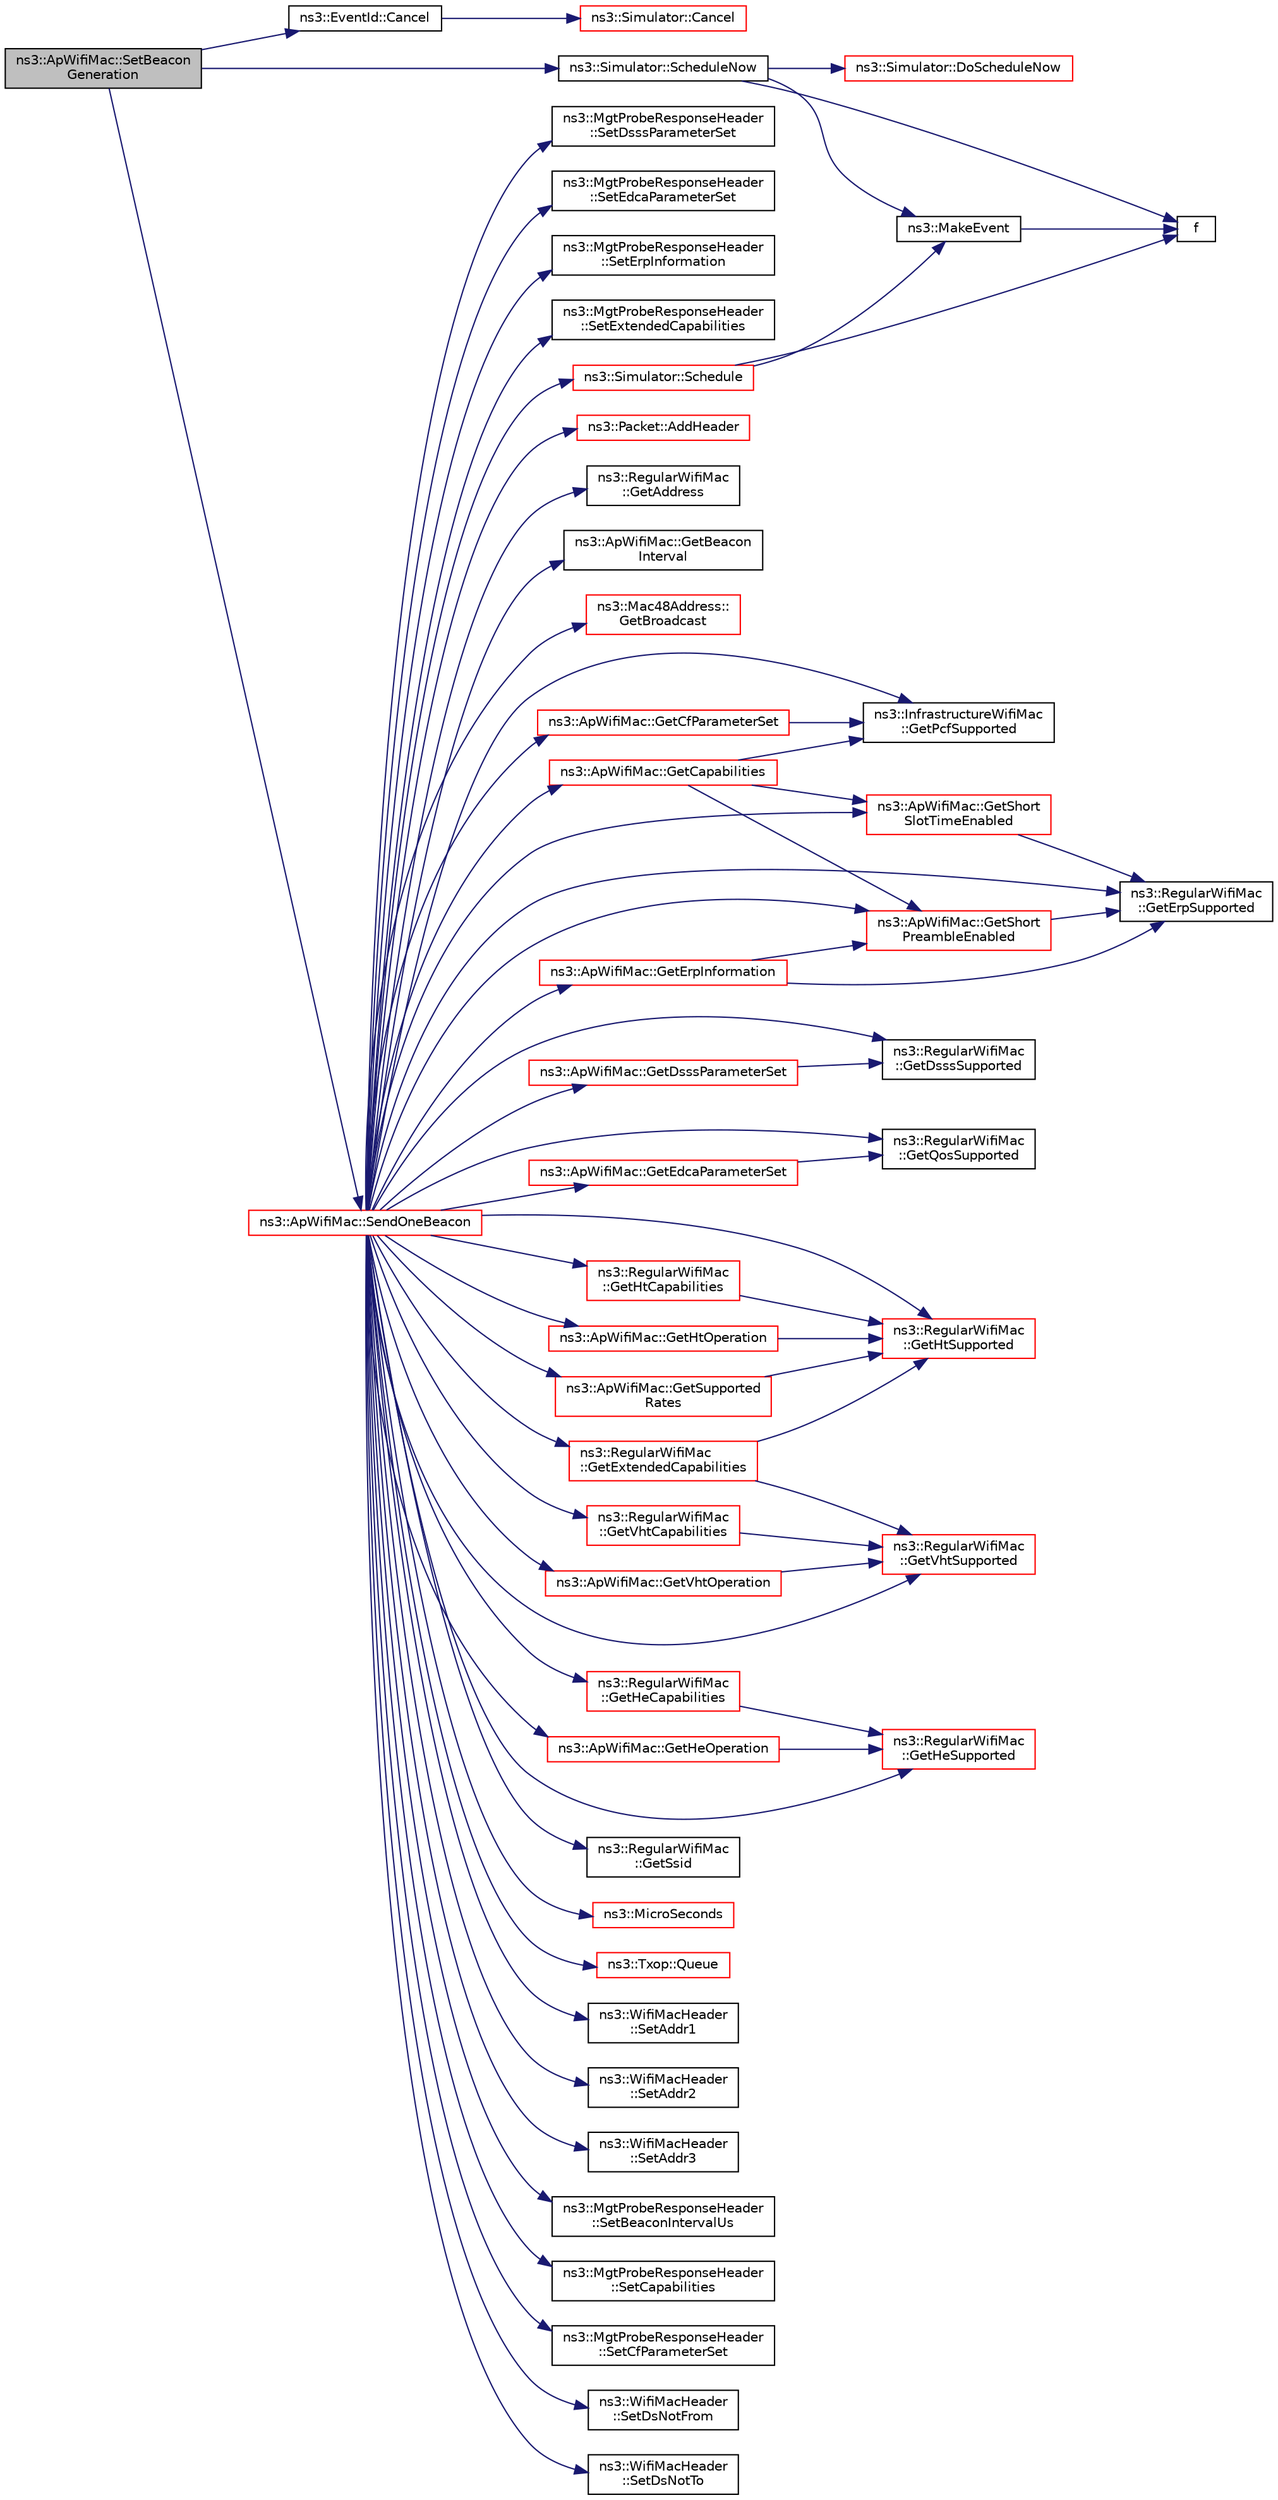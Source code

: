 digraph "ns3::ApWifiMac::SetBeaconGeneration"
{
 // LATEX_PDF_SIZE
  edge [fontname="Helvetica",fontsize="10",labelfontname="Helvetica",labelfontsize="10"];
  node [fontname="Helvetica",fontsize="10",shape=record];
  rankdir="LR";
  Node1 [label="ns3::ApWifiMac::SetBeacon\lGeneration",height=0.2,width=0.4,color="black", fillcolor="grey75", style="filled", fontcolor="black",tooltip="Enable or disable beacon generation of the AP."];
  Node1 -> Node2 [color="midnightblue",fontsize="10",style="solid",fontname="Helvetica"];
  Node2 [label="ns3::EventId::Cancel",height=0.2,width=0.4,color="black", fillcolor="white", style="filled",URL="$classns3_1_1_event_id.html#a993ae94e48e014e1afd47edb16db7a11",tooltip="This method is syntactic sugar for the ns3::Simulator::Cancel method."];
  Node2 -> Node3 [color="midnightblue",fontsize="10",style="solid",fontname="Helvetica"];
  Node3 [label="ns3::Simulator::Cancel",height=0.2,width=0.4,color="red", fillcolor="white", style="filled",URL="$classns3_1_1_simulator.html#a1b903a62d6117ef28f7ba3c6500689bf",tooltip="Set the cancel bit on this event: the event's associated function will not be invoked when it expires..."];
  Node1 -> Node56 [color="midnightblue",fontsize="10",style="solid",fontname="Helvetica"];
  Node56 [label="ns3::Simulator::ScheduleNow",height=0.2,width=0.4,color="black", fillcolor="white", style="filled",URL="$classns3_1_1_simulator.html#ab8a8b58feaa12f531175df5fd355c362",tooltip="Schedule an event to expire Now."];
  Node56 -> Node57 [color="midnightblue",fontsize="10",style="solid",fontname="Helvetica"];
  Node57 [label="ns3::Simulator::DoScheduleNow",height=0.2,width=0.4,color="red", fillcolor="white", style="filled",URL="$classns3_1_1_simulator.html#a9377ee62d67f7923318c4313a3b285f8",tooltip="Implementation of the various ScheduleNow methods."];
  Node56 -> Node66 [color="midnightblue",fontsize="10",style="solid",fontname="Helvetica"];
  Node66 [label="f",height=0.2,width=0.4,color="black", fillcolor="white", style="filled",URL="$80211b_8c.html#ae7ffc1a8f84fa47a0812b2f2b9627132",tooltip=" "];
  Node56 -> Node67 [color="midnightblue",fontsize="10",style="solid",fontname="Helvetica"];
  Node67 [label="ns3::MakeEvent",height=0.2,width=0.4,color="black", fillcolor="white", style="filled",URL="$group__makeeventfnptr.html#ga289a28a2497c18a9bd299e5e2014094b",tooltip="Make an EventImpl from a function pointer taking varying numbers of arguments."];
  Node67 -> Node66 [color="midnightblue",fontsize="10",style="solid",fontname="Helvetica"];
  Node1 -> Node68 [color="midnightblue",fontsize="10",style="solid",fontname="Helvetica"];
  Node68 [label="ns3::ApWifiMac::SendOneBeacon",height=0.2,width=0.4,color="red", fillcolor="white", style="filled",URL="$classns3_1_1_ap_wifi_mac.html#a6c8cbc0fc95f3eaf4840d4ffcf78fac5",tooltip="Forward a beacon packet to the beacon special DCF."];
  Node68 -> Node69 [color="midnightblue",fontsize="10",style="solid",fontname="Helvetica"];
  Node69 [label="ns3::Packet::AddHeader",height=0.2,width=0.4,color="red", fillcolor="white", style="filled",URL="$classns3_1_1_packet.html#a465108c595a0bc592095cbcab1832ed8",tooltip="Add header to this packet."];
  Node68 -> Node108 [color="midnightblue",fontsize="10",style="solid",fontname="Helvetica"];
  Node108 [label="ns3::RegularWifiMac\l::GetAddress",height=0.2,width=0.4,color="black", fillcolor="white", style="filled",URL="$classns3_1_1_regular_wifi_mac.html#aec7ede7cc93b6ec04d447b1649ab27e8",tooltip=" "];
  Node68 -> Node109 [color="midnightblue",fontsize="10",style="solid",fontname="Helvetica"];
  Node109 [label="ns3::ApWifiMac::GetBeacon\lInterval",height=0.2,width=0.4,color="black", fillcolor="white", style="filled",URL="$classns3_1_1_ap_wifi_mac.html#af63680554ffb0731ce0ace3538326343",tooltip=" "];
  Node68 -> Node110 [color="midnightblue",fontsize="10",style="solid",fontname="Helvetica"];
  Node110 [label="ns3::Mac48Address::\lGetBroadcast",height=0.2,width=0.4,color="red", fillcolor="white", style="filled",URL="$classns3_1_1_mac48_address.html#a55156e302c6bf950c0b558365adbde84",tooltip=" "];
  Node68 -> Node112 [color="midnightblue",fontsize="10",style="solid",fontname="Helvetica"];
  Node112 [label="ns3::ApWifiMac::GetCapabilities",height=0.2,width=0.4,color="red", fillcolor="white", style="filled",URL="$classns3_1_1_ap_wifi_mac.html#a64a900257eccb78f21c3166e94a0c83b",tooltip="Return the Capability information of the current AP."];
  Node112 -> Node113 [color="midnightblue",fontsize="10",style="solid",fontname="Helvetica"];
  Node113 [label="ns3::InfrastructureWifiMac\l::GetPcfSupported",height=0.2,width=0.4,color="black", fillcolor="white", style="filled",URL="$classns3_1_1_infrastructure_wifi_mac.html#a47ccbba3931e183c3b7cfe7777abb366",tooltip="Return whether the device supports PCF."];
  Node112 -> Node114 [color="midnightblue",fontsize="10",style="solid",fontname="Helvetica"];
  Node114 [label="ns3::ApWifiMac::GetShort\lPreambleEnabled",height=0.2,width=0.4,color="red", fillcolor="white", style="filled",URL="$classns3_1_1_ap_wifi_mac.html#aca9e80b07b0ef708aa9e06c3272b6efa",tooltip="Determine whether short preamble should be enabled or not in the BSS."];
  Node114 -> Node115 [color="midnightblue",fontsize="10",style="solid",fontname="Helvetica"];
  Node115 [label="ns3::RegularWifiMac\l::GetErpSupported",height=0.2,width=0.4,color="black", fillcolor="white", style="filled",URL="$classns3_1_1_regular_wifi_mac.html#a6ae4d610b553f1a4715e429efc334375",tooltip="Return whether the device supports ERP."];
  Node112 -> Node126 [color="midnightblue",fontsize="10",style="solid",fontname="Helvetica"];
  Node126 [label="ns3::ApWifiMac::GetShort\lSlotTimeEnabled",height=0.2,width=0.4,color="red", fillcolor="white", style="filled",URL="$classns3_1_1_ap_wifi_mac.html#a74c72957ce64d4c1e34bd82e0cf51977",tooltip="Determine whether short slot time should be enabled or not in the BSS."];
  Node126 -> Node115 [color="midnightblue",fontsize="10",style="solid",fontname="Helvetica"];
  Node68 -> Node135 [color="midnightblue",fontsize="10",style="solid",fontname="Helvetica"];
  Node135 [label="ns3::ApWifiMac::GetCfParameterSet",height=0.2,width=0.4,color="red", fillcolor="white", style="filled",URL="$classns3_1_1_ap_wifi_mac.html#a74642e3c2eac1d38c4fab0536a1d48ca",tooltip="Return the CF parameter set of the current AP."];
  Node135 -> Node113 [color="midnightblue",fontsize="10",style="solid",fontname="Helvetica"];
  Node68 -> Node142 [color="midnightblue",fontsize="10",style="solid",fontname="Helvetica"];
  Node142 [label="ns3::ApWifiMac::GetDsssParameterSet",height=0.2,width=0.4,color="red", fillcolor="white", style="filled",URL="$classns3_1_1_ap_wifi_mac.html#a61b766fbfeadb0a93633a3e36389e0e2",tooltip="Return the DSSS Parameter Set that we support."];
  Node142 -> Node144 [color="midnightblue",fontsize="10",style="solid",fontname="Helvetica"];
  Node144 [label="ns3::RegularWifiMac\l::GetDsssSupported",height=0.2,width=0.4,color="black", fillcolor="white", style="filled",URL="$classns3_1_1_regular_wifi_mac.html#ab5d9ee663c3e87a5cef2ef9d5c469a02",tooltip="Return whether the device supports DSSS."];
  Node68 -> Node144 [color="midnightblue",fontsize="10",style="solid",fontname="Helvetica"];
  Node68 -> Node147 [color="midnightblue",fontsize="10",style="solid",fontname="Helvetica"];
  Node147 [label="ns3::ApWifiMac::GetEdcaParameterSet",height=0.2,width=0.4,color="red", fillcolor="white", style="filled",URL="$classns3_1_1_ap_wifi_mac.html#a8fdab70d8075899ae259189089cca8a7",tooltip="Return the EDCA Parameter Set of the current AP."];
  Node147 -> Node161 [color="midnightblue",fontsize="10",style="solid",fontname="Helvetica"];
  Node161 [label="ns3::RegularWifiMac\l::GetQosSupported",height=0.2,width=0.4,color="black", fillcolor="white", style="filled",URL="$classns3_1_1_regular_wifi_mac.html#a23b58c52d462e580bd814db6d8af3fd0",tooltip="Return whether the device supports QoS."];
  Node68 -> Node185 [color="midnightblue",fontsize="10",style="solid",fontname="Helvetica"];
  Node185 [label="ns3::ApWifiMac::GetErpInformation",height=0.2,width=0.4,color="red", fillcolor="white", style="filled",URL="$classns3_1_1_ap_wifi_mac.html#a47a20776593ad424dcaa1949cefc687c",tooltip="Return the ERP information of the current AP."];
  Node185 -> Node115 [color="midnightblue",fontsize="10",style="solid",fontname="Helvetica"];
  Node185 -> Node114 [color="midnightblue",fontsize="10",style="solid",fontname="Helvetica"];
  Node68 -> Node115 [color="midnightblue",fontsize="10",style="solid",fontname="Helvetica"];
  Node68 -> Node192 [color="midnightblue",fontsize="10",style="solid",fontname="Helvetica"];
  Node192 [label="ns3::RegularWifiMac\l::GetExtendedCapabilities",height=0.2,width=0.4,color="red", fillcolor="white", style="filled",URL="$classns3_1_1_regular_wifi_mac.html#a243c2648b9d9b54cf6b056f1d4124171",tooltip="Return the extended capabilities of the device."];
  Node192 -> Node193 [color="midnightblue",fontsize="10",style="solid",fontname="Helvetica"];
  Node193 [label="ns3::RegularWifiMac\l::GetHtSupported",height=0.2,width=0.4,color="red", fillcolor="white", style="filled",URL="$classns3_1_1_regular_wifi_mac.html#a9b3ffa51f38fbdb175b811dddb83b90e",tooltip="Return whether the device supports HT."];
  Node192 -> Node197 [color="midnightblue",fontsize="10",style="solid",fontname="Helvetica"];
  Node197 [label="ns3::RegularWifiMac\l::GetVhtSupported",height=0.2,width=0.4,color="red", fillcolor="white", style="filled",URL="$classns3_1_1_regular_wifi_mac.html#aec05eb1ee6425e02651bab0cffc4b60a",tooltip="Return whether the device supports VHT."];
  Node68 -> Node202 [color="midnightblue",fontsize="10",style="solid",fontname="Helvetica"];
  Node202 [label="ns3::RegularWifiMac\l::GetHeCapabilities",height=0.2,width=0.4,color="red", fillcolor="white", style="filled",URL="$classns3_1_1_regular_wifi_mac.html#adf97076ae2932e9d28c40e842a338d7d",tooltip="Return the HE capabilities of the device."];
  Node202 -> Node204 [color="midnightblue",fontsize="10",style="solid",fontname="Helvetica"];
  Node204 [label="ns3::RegularWifiMac\l::GetHeSupported",height=0.2,width=0.4,color="red", fillcolor="white", style="filled",URL="$classns3_1_1_regular_wifi_mac.html#a732aef31f554ded767ffec1beb12efe5",tooltip="Return whether the device supports HE."];
  Node68 -> Node223 [color="midnightblue",fontsize="10",style="solid",fontname="Helvetica"];
  Node223 [label="ns3::ApWifiMac::GetHeOperation",height=0.2,width=0.4,color="red", fillcolor="white", style="filled",URL="$classns3_1_1_ap_wifi_mac.html#a2233fc475fba1af0bce238d3a89554f0",tooltip="Return the HE operation of the current AP."];
  Node223 -> Node204 [color="midnightblue",fontsize="10",style="solid",fontname="Helvetica"];
  Node68 -> Node204 [color="midnightblue",fontsize="10",style="solid",fontname="Helvetica"];
  Node68 -> Node230 [color="midnightblue",fontsize="10",style="solid",fontname="Helvetica"];
  Node230 [label="ns3::RegularWifiMac\l::GetHtCapabilities",height=0.2,width=0.4,color="red", fillcolor="white", style="filled",URL="$classns3_1_1_regular_wifi_mac.html#ad51001e4ea7ef05fb584002b158a4e3e",tooltip="Return the HT capabilities of the device."];
  Node230 -> Node193 [color="midnightblue",fontsize="10",style="solid",fontname="Helvetica"];
  Node68 -> Node250 [color="midnightblue",fontsize="10",style="solid",fontname="Helvetica"];
  Node250 [label="ns3::ApWifiMac::GetHtOperation",height=0.2,width=0.4,color="red", fillcolor="white", style="filled",URL="$classns3_1_1_ap_wifi_mac.html#a4fefa01556b990b9995ff1a5577060d3",tooltip="Return the HT operation of the current AP."];
  Node250 -> Node193 [color="midnightblue",fontsize="10",style="solid",fontname="Helvetica"];
  Node68 -> Node193 [color="midnightblue",fontsize="10",style="solid",fontname="Helvetica"];
  Node68 -> Node113 [color="midnightblue",fontsize="10",style="solid",fontname="Helvetica"];
  Node68 -> Node161 [color="midnightblue",fontsize="10",style="solid",fontname="Helvetica"];
  Node68 -> Node114 [color="midnightblue",fontsize="10",style="solid",fontname="Helvetica"];
  Node68 -> Node126 [color="midnightblue",fontsize="10",style="solid",fontname="Helvetica"];
  Node68 -> Node278 [color="midnightblue",fontsize="10",style="solid",fontname="Helvetica"];
  Node278 [label="ns3::RegularWifiMac\l::GetSsid",height=0.2,width=0.4,color="black", fillcolor="white", style="filled",URL="$classns3_1_1_regular_wifi_mac.html#acffe8d4db892391c9fe5f2365edeb4b5",tooltip=" "];
  Node68 -> Node279 [color="midnightblue",fontsize="10",style="solid",fontname="Helvetica"];
  Node279 [label="ns3::ApWifiMac::GetSupported\lRates",height=0.2,width=0.4,color="red", fillcolor="white", style="filled",URL="$classns3_1_1_ap_wifi_mac.html#a0b627f2e2ca56a38915e18a7a55ace79",tooltip="Return an instance of SupportedRates that contains all rates that we support including HT rates."];
  Node279 -> Node193 [color="midnightblue",fontsize="10",style="solid",fontname="Helvetica"];
  Node68 -> Node294 [color="midnightblue",fontsize="10",style="solid",fontname="Helvetica"];
  Node294 [label="ns3::RegularWifiMac\l::GetVhtCapabilities",height=0.2,width=0.4,color="red", fillcolor="white", style="filled",URL="$classns3_1_1_regular_wifi_mac.html#a016a83d8f0d89790ac9c177fa2d6751e",tooltip="Return the VHT capabilities of the device."];
  Node294 -> Node197 [color="midnightblue",fontsize="10",style="solid",fontname="Helvetica"];
  Node68 -> Node308 [color="midnightblue",fontsize="10",style="solid",fontname="Helvetica"];
  Node308 [label="ns3::ApWifiMac::GetVhtOperation",height=0.2,width=0.4,color="red", fillcolor="white", style="filled",URL="$classns3_1_1_ap_wifi_mac.html#ac036148765aa8e198f973fdf6280c5d4",tooltip="Return the VHT operation of the current AP."];
  Node308 -> Node197 [color="midnightblue",fontsize="10",style="solid",fontname="Helvetica"];
  Node68 -> Node197 [color="midnightblue",fontsize="10",style="solid",fontname="Helvetica"];
  Node68 -> Node314 [color="midnightblue",fontsize="10",style="solid",fontname="Helvetica"];
  Node314 [label="ns3::MicroSeconds",height=0.2,width=0.4,color="red", fillcolor="white", style="filled",URL="$group__timecivil.html#ga17465a639c8d1464e76538afdd78a9f0",tooltip="Construct a Time in the indicated unit."];
  Node68 -> Node315 [color="midnightblue",fontsize="10",style="solid",fontname="Helvetica"];
  Node315 [label="ns3::Txop::Queue",height=0.2,width=0.4,color="red", fillcolor="white", style="filled",URL="$classns3_1_1_txop.html#ae0a0bbafaed367559bce8c10c184666f",tooltip=" "];
  Node68 -> Node425 [color="midnightblue",fontsize="10",style="solid",fontname="Helvetica"];
  Node425 [label="ns3::Simulator::Schedule",height=0.2,width=0.4,color="red", fillcolor="white", style="filled",URL="$classns3_1_1_simulator.html#a3da7d28335c8ac0e3e86781f766df241",tooltip="Schedule an event to expire after delay."];
  Node425 -> Node66 [color="midnightblue",fontsize="10",style="solid",fontname="Helvetica"];
  Node425 -> Node67 [color="midnightblue",fontsize="10",style="solid",fontname="Helvetica"];
  Node68 -> Node430 [color="midnightblue",fontsize="10",style="solid",fontname="Helvetica"];
  Node430 [label="ns3::WifiMacHeader\l::SetAddr1",height=0.2,width=0.4,color="black", fillcolor="white", style="filled",URL="$classns3_1_1_wifi_mac_header.html#a6478a02b80d5c01657714c5c7a0ae1cb",tooltip="Fill the Address 1 field with the given address."];
  Node68 -> Node431 [color="midnightblue",fontsize="10",style="solid",fontname="Helvetica"];
  Node431 [label="ns3::WifiMacHeader\l::SetAddr2",height=0.2,width=0.4,color="black", fillcolor="white", style="filled",URL="$classns3_1_1_wifi_mac_header.html#ab6a0efdc43d39b5da5d17eae9665271d",tooltip="Fill the Address 2 field with the given address."];
  Node68 -> Node432 [color="midnightblue",fontsize="10",style="solid",fontname="Helvetica"];
  Node432 [label="ns3::WifiMacHeader\l::SetAddr3",height=0.2,width=0.4,color="black", fillcolor="white", style="filled",URL="$classns3_1_1_wifi_mac_header.html#ace2fd1624db247bd42cbe9182996bb0e",tooltip="Fill the Address 3 field with the given address."];
  Node68 -> Node433 [color="midnightblue",fontsize="10",style="solid",fontname="Helvetica"];
  Node433 [label="ns3::MgtProbeResponseHeader\l::SetBeaconIntervalUs",height=0.2,width=0.4,color="black", fillcolor="white", style="filled",URL="$classns3_1_1_mgt_probe_response_header.html#ab31645e17aa55f4caa3ebe7effdeeffd",tooltip="Set the beacon interval in microseconds unit."];
  Node68 -> Node434 [color="midnightblue",fontsize="10",style="solid",fontname="Helvetica"];
  Node434 [label="ns3::MgtProbeResponseHeader\l::SetCapabilities",height=0.2,width=0.4,color="black", fillcolor="white", style="filled",URL="$classns3_1_1_mgt_probe_response_header.html#a1bf36b9ba47bd7f874dbf216e6534ea7",tooltip="Set the Capability information."];
  Node68 -> Node435 [color="midnightblue",fontsize="10",style="solid",fontname="Helvetica"];
  Node435 [label="ns3::MgtProbeResponseHeader\l::SetCfParameterSet",height=0.2,width=0.4,color="black", fillcolor="white", style="filled",URL="$classns3_1_1_mgt_probe_response_header.html#a2af72a61dbc5e6f290841b8b3f75a142",tooltip="Set the CF parameter set."];
  Node68 -> Node436 [color="midnightblue",fontsize="10",style="solid",fontname="Helvetica"];
  Node436 [label="ns3::WifiMacHeader\l::SetDsNotFrom",height=0.2,width=0.4,color="black", fillcolor="white", style="filled",URL="$classns3_1_1_wifi_mac_header.html#a02edeb349da4aacc6b376fcf76ff99cc",tooltip="Un-set the From DS bit in the Frame Control field."];
  Node68 -> Node437 [color="midnightblue",fontsize="10",style="solid",fontname="Helvetica"];
  Node437 [label="ns3::WifiMacHeader\l::SetDsNotTo",height=0.2,width=0.4,color="black", fillcolor="white", style="filled",URL="$classns3_1_1_wifi_mac_header.html#a977cd5a09062bfc3660a23acdebd75ec",tooltip="Un-set the To DS bit in the Frame Control field."];
  Node68 -> Node438 [color="midnightblue",fontsize="10",style="solid",fontname="Helvetica"];
  Node438 [label="ns3::MgtProbeResponseHeader\l::SetDsssParameterSet",height=0.2,width=0.4,color="black", fillcolor="white", style="filled",URL="$classns3_1_1_mgt_probe_response_header.html#ab05d1ec0fe1eb3c92d1b094331ccd4f9",tooltip="Set the DSSS Parameter Set."];
  Node68 -> Node439 [color="midnightblue",fontsize="10",style="solid",fontname="Helvetica"];
  Node439 [label="ns3::MgtProbeResponseHeader\l::SetEdcaParameterSet",height=0.2,width=0.4,color="black", fillcolor="white", style="filled",URL="$classns3_1_1_mgt_probe_response_header.html#ab369952f14a08b3e8ee2a38572df0db5",tooltip="Set the EDCA Parameter Set."];
  Node68 -> Node440 [color="midnightblue",fontsize="10",style="solid",fontname="Helvetica"];
  Node440 [label="ns3::MgtProbeResponseHeader\l::SetErpInformation",height=0.2,width=0.4,color="black", fillcolor="white", style="filled",URL="$classns3_1_1_mgt_probe_response_header.html#a0af2ec3c651f5e2485da29e0ae5cc249",tooltip="Set the ERP information."];
  Node68 -> Node441 [color="midnightblue",fontsize="10",style="solid",fontname="Helvetica"];
  Node441 [label="ns3::MgtProbeResponseHeader\l::SetExtendedCapabilities",height=0.2,width=0.4,color="black", fillcolor="white", style="filled",URL="$classns3_1_1_mgt_probe_response_header.html#a4811e4a5a09db733c163f93d57882052",tooltip="Set the extended capabilities."];
}
